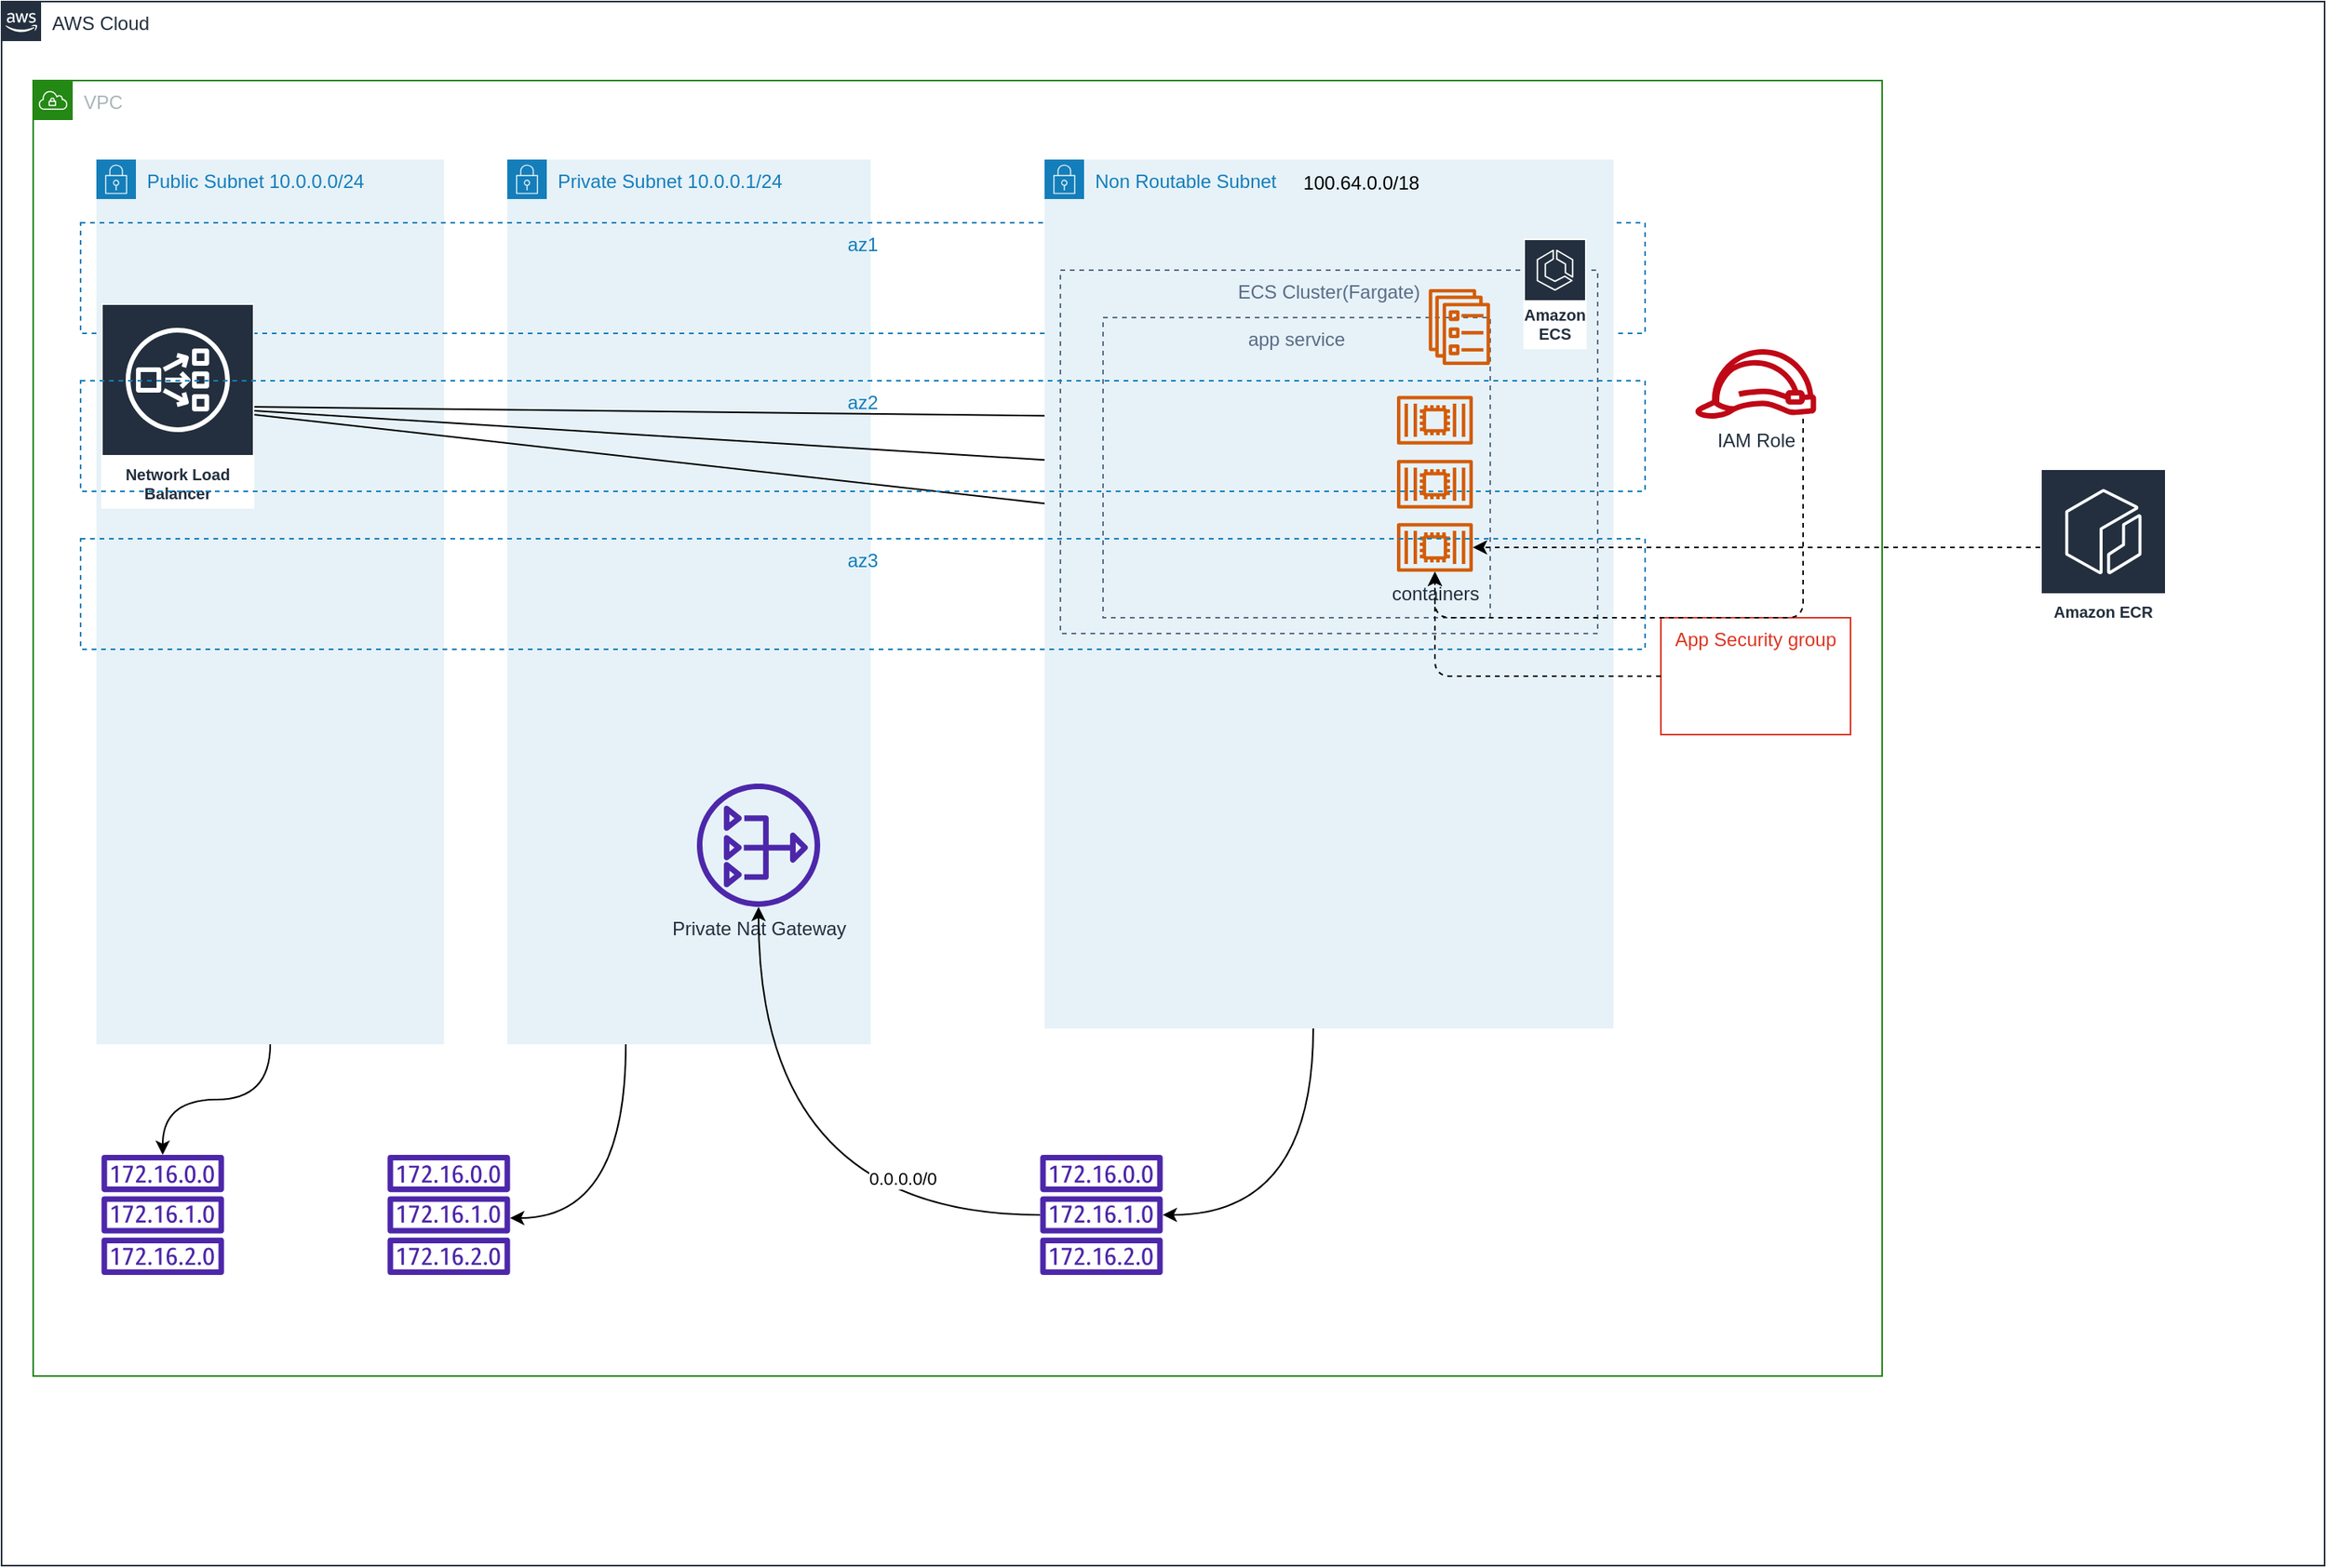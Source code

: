 <mxfile>
    <diagram id="cbeyTOQpanEurxAxidLx" name="Page-1">
        <mxGraphModel dx="1470" dy="956" grid="1" gridSize="10" guides="1" tooltips="1" connect="1" arrows="1" fold="1" page="1" pageScale="1" pageWidth="827" pageHeight="1169" math="0" shadow="0">
            <root>
                <mxCell id="0"/>
                <mxCell id="1" parent="0"/>
                <mxCell id="2" value="AWS Cloud" style="points=[[0,0],[0.25,0],[0.5,0],[0.75,0],[1,0],[1,0.25],[1,0.5],[1,0.75],[1,1],[0.75,1],[0.5,1],[0.25,1],[0,1],[0,0.75],[0,0.5],[0,0.25]];outlineConnect=0;gradientColor=none;html=1;whiteSpace=wrap;fontSize=12;fontStyle=0;container=1;pointerEvents=0;collapsible=0;recursiveResize=0;shape=mxgraph.aws4.group;grIcon=mxgraph.aws4.group_aws_cloud_alt;strokeColor=#232F3E;fillColor=none;verticalAlign=top;align=left;spacingLeft=30;fontColor=#232F3E;dashed=0;" parent="1" vertex="1">
                    <mxGeometry x="170" y="90" width="1470" height="990" as="geometry"/>
                </mxCell>
                <mxCell id="5" value="VPC" style="points=[[0,0],[0.25,0],[0.5,0],[0.75,0],[1,0],[1,0.25],[1,0.5],[1,0.75],[1,1],[0.75,1],[0.5,1],[0.25,1],[0,1],[0,0.75],[0,0.5],[0,0.25]];outlineConnect=0;gradientColor=none;html=1;whiteSpace=wrap;fontSize=12;fontStyle=0;container=1;pointerEvents=0;collapsible=0;recursiveResize=0;shape=mxgraph.aws4.group;grIcon=mxgraph.aws4.group_vpc;strokeColor=#248814;fillColor=none;verticalAlign=top;align=left;spacingLeft=30;fontColor=#AAB7B8;dashed=0;" parent="2" vertex="1">
                    <mxGeometry x="20" y="50" width="1170" height="820" as="geometry"/>
                </mxCell>
                <mxCell id="43" style="edgeStyle=orthogonalEdgeStyle;curved=1;html=1;" parent="5" source="34" target="42" edge="1">
                    <mxGeometry relative="1" as="geometry">
                        <Array as="points">
                            <mxPoint x="375" y="720"/>
                        </Array>
                    </mxGeometry>
                </mxCell>
                <mxCell id="34" value="Private Subnet 10.0.0.1/24" style="points=[[0,0],[0.25,0],[0.5,0],[0.75,0],[1,0],[1,0.25],[1,0.5],[1,0.75],[1,1],[0.75,1],[0.5,1],[0.25,1],[0,1],[0,0.75],[0,0.5],[0,0.25]];outlineConnect=0;gradientColor=none;html=1;whiteSpace=wrap;fontSize=12;fontStyle=0;container=1;pointerEvents=0;collapsible=0;recursiveResize=0;shape=mxgraph.aws4.group;grIcon=mxgraph.aws4.group_security_group;grStroke=0;strokeColor=#147EBA;fillColor=#E6F2F8;verticalAlign=top;align=left;spacingLeft=30;fontColor=#147EBA;dashed=0;" parent="5" vertex="1">
                    <mxGeometry x="300" y="50" width="230" height="560" as="geometry"/>
                </mxCell>
                <mxCell id="45" style="edgeStyle=orthogonalEdgeStyle;curved=1;html=1;" parent="5" source="6" target="44" edge="1">
                    <mxGeometry relative="1" as="geometry"/>
                </mxCell>
                <mxCell id="6" value="Public Subnet 10.0.0.0/24" style="points=[[0,0],[0.25,0],[0.5,0],[0.75,0],[1,0],[1,0.25],[1,0.5],[1,0.75],[1,1],[0.75,1],[0.5,1],[0.25,1],[0,1],[0,0.75],[0,0.5],[0,0.25]];outlineConnect=0;gradientColor=none;html=1;whiteSpace=wrap;fontSize=12;fontStyle=0;container=1;pointerEvents=0;collapsible=0;recursiveResize=0;shape=mxgraph.aws4.group;grIcon=mxgraph.aws4.group_security_group;grStroke=0;strokeColor=#147EBA;fillColor=#E6F2F8;verticalAlign=top;align=left;spacingLeft=30;fontColor=#147EBA;dashed=0;" parent="5" vertex="1">
                    <mxGeometry x="40" y="50" width="220" height="560" as="geometry"/>
                </mxCell>
                <mxCell id="8" value="az1" style="fillColor=none;strokeColor=#147EBA;dashed=1;verticalAlign=top;fontStyle=0;fontColor=#147EBA;" parent="5" vertex="1">
                    <mxGeometry x="30" y="90" width="990" height="70" as="geometry"/>
                </mxCell>
                <mxCell id="19" style="edgeStyle=none;html=1;" parent="5" source="15" target="12" edge="1">
                    <mxGeometry relative="1" as="geometry"/>
                </mxCell>
                <mxCell id="20" style="edgeStyle=none;html=1;" parent="5" source="15" target="13" edge="1">
                    <mxGeometry relative="1" as="geometry"/>
                </mxCell>
                <mxCell id="21" style="edgeStyle=none;html=1;" parent="5" source="15" target="14" edge="1">
                    <mxGeometry relative="1" as="geometry"/>
                </mxCell>
                <mxCell id="15" value="Network Load Balancer" style="sketch=0;outlineConnect=0;fontColor=#232F3E;gradientColor=none;strokeColor=#ffffff;fillColor=#232F3E;dashed=0;verticalLabelPosition=middle;verticalAlign=bottom;align=center;html=1;whiteSpace=wrap;fontSize=10;fontStyle=1;spacing=3;shape=mxgraph.aws4.productIcon;prIcon=mxgraph.aws4.network_load_balancer;" parent="5" vertex="1">
                    <mxGeometry x="43" y="141" width="97" height="130" as="geometry"/>
                </mxCell>
                <mxCell id="30" value="" style="group" parent="5" vertex="1" connectable="0">
                    <mxGeometry x="460" y="50" width="690" height="550" as="geometry"/>
                </mxCell>
                <mxCell id="32" value="" style="group" parent="30" vertex="1" connectable="0">
                    <mxGeometry x="180" width="360" height="550" as="geometry"/>
                </mxCell>
                <mxCell id="31" value="" style="group" parent="32" vertex="1" connectable="0">
                    <mxGeometry width="360" height="550" as="geometry"/>
                </mxCell>
                <mxCell id="7" value="Non Routable Subnet" style="points=[[0,0],[0.25,0],[0.5,0],[0.75,0],[1,0],[1,0.25],[1,0.5],[1,0.75],[1,1],[0.75,1],[0.5,1],[0.25,1],[0,1],[0,0.75],[0,0.5],[0,0.25]];outlineConnect=0;gradientColor=none;html=1;whiteSpace=wrap;fontSize=12;fontStyle=0;container=1;pointerEvents=0;collapsible=0;recursiveResize=0;shape=mxgraph.aws4.group;grIcon=mxgraph.aws4.group_security_group;grStroke=0;strokeColor=#147EBA;fillColor=#E6F2F8;verticalAlign=top;align=left;spacingLeft=30;fontColor=#147EBA;dashed=0;" parent="31" vertex="1">
                    <mxGeometry width="360" height="550" as="geometry"/>
                </mxCell>
                <mxCell id="10" value="app service" style="fillColor=none;strokeColor=#5A6C86;dashed=1;verticalAlign=top;fontStyle=0;fontColor=#5A6C86;" parent="31" vertex="1">
                    <mxGeometry x="37" y="100" width="245" height="190" as="geometry"/>
                </mxCell>
                <mxCell id="46" value="100.64.0.0/18" style="text;html=1;align=center;verticalAlign=middle;resizable=0;points=[];autosize=1;strokeColor=none;fillColor=none;" vertex="1" parent="31">
                    <mxGeometry x="150" width="100" height="30" as="geometry"/>
                </mxCell>
                <mxCell id="4" value="ECS Cluster(Fargate)" style="fillColor=none;strokeColor=#5A6C86;dashed=1;verticalAlign=top;fontStyle=0;fontColor=#5A6C86;" parent="32" vertex="1">
                    <mxGeometry x="10" y="70" width="340" height="230" as="geometry"/>
                </mxCell>
                <mxCell id="9" value="Amazon ECS" style="sketch=0;outlineConnect=0;fontColor=#232F3E;gradientColor=none;strokeColor=#ffffff;fillColor=#232F3E;dashed=0;verticalLabelPosition=middle;verticalAlign=bottom;align=center;html=1;whiteSpace=wrap;fontSize=10;fontStyle=1;spacing=3;shape=mxgraph.aws4.productIcon;prIcon=mxgraph.aws4.ecs;" parent="32" vertex="1">
                    <mxGeometry x="303" y="50" width="40" height="70" as="geometry"/>
                </mxCell>
                <mxCell id="11" value="" style="sketch=0;outlineConnect=0;fontColor=#232F3E;gradientColor=none;fillColor=#D45B07;strokeColor=none;dashed=0;verticalLabelPosition=bottom;verticalAlign=top;align=center;html=1;fontSize=12;fontStyle=0;aspect=fixed;pointerEvents=1;shape=mxgraph.aws4.ecs_service;" parent="30" vertex="1">
                    <mxGeometry x="423" y="82" width="39" height="48" as="geometry"/>
                </mxCell>
                <mxCell id="16" value="az2" style="fillColor=none;strokeColor=#147EBA;dashed=1;verticalAlign=top;fontStyle=0;fontColor=#147EBA;" parent="30" vertex="1">
                    <mxGeometry x="-430" y="140" width="990" height="70" as="geometry"/>
                </mxCell>
                <mxCell id="26" value="App Security group" style="fillColor=none;strokeColor=#DD3522;verticalAlign=top;fontStyle=0;fontColor=#DD3522;" parent="30" vertex="1">
                    <mxGeometry x="570" y="290" width="120" height="74" as="geometry"/>
                </mxCell>
                <mxCell id="28" value="IAM Role" style="sketch=0;outlineConnect=0;fontColor=#232F3E;gradientColor=none;fillColor=#BF0816;strokeColor=none;dashed=0;verticalLabelPosition=bottom;verticalAlign=top;align=center;html=1;fontSize=12;fontStyle=0;aspect=fixed;pointerEvents=1;shape=mxgraph.aws4.role;" parent="30" vertex="1">
                    <mxGeometry x="591" y="120" width="78" height="44" as="geometry"/>
                </mxCell>
                <mxCell id="27" style="edgeStyle=orthogonalEdgeStyle;html=1;dashed=1;" parent="30" source="26" target="14" edge="1">
                    <mxGeometry relative="1" as="geometry"/>
                </mxCell>
                <mxCell id="29" style="edgeStyle=orthogonalEdgeStyle;html=1;dashed=1;" parent="30" source="28" target="14" edge="1">
                    <mxGeometry relative="1" as="geometry">
                        <Array as="points">
                            <mxPoint x="660" y="290"/>
                        </Array>
                    </mxGeometry>
                </mxCell>
                <mxCell id="33" value="" style="group" parent="30" vertex="1" connectable="0">
                    <mxGeometry x="403" y="149.5" width="48" height="111.5" as="geometry"/>
                </mxCell>
                <mxCell id="13" value="" style="sketch=0;outlineConnect=0;fontColor=#232F3E;gradientColor=none;fillColor=#D45B07;strokeColor=none;dashed=0;verticalLabelPosition=bottom;verticalAlign=top;align=center;html=1;fontSize=12;fontStyle=0;aspect=fixed;pointerEvents=1;shape=mxgraph.aws4.container_2;" parent="33" vertex="1">
                    <mxGeometry y="40.5" width="48" height="31" as="geometry"/>
                </mxCell>
                <mxCell id="14" value="containers" style="sketch=0;outlineConnect=0;fontColor=#232F3E;gradientColor=none;fillColor=#D45B07;strokeColor=none;dashed=0;verticalLabelPosition=bottom;verticalAlign=top;align=center;html=1;fontSize=12;fontStyle=0;aspect=fixed;pointerEvents=1;shape=mxgraph.aws4.container_2;" parent="33" vertex="1">
                    <mxGeometry y="80.5" width="48" height="31" as="geometry"/>
                </mxCell>
                <mxCell id="12" value="" style="sketch=0;outlineConnect=0;fontColor=#232F3E;gradientColor=none;fillColor=#D45B07;strokeColor=none;dashed=0;verticalLabelPosition=bottom;verticalAlign=top;align=center;html=1;fontSize=12;fontStyle=0;aspect=fixed;pointerEvents=1;shape=mxgraph.aws4.container_2;" parent="33" vertex="1">
                    <mxGeometry width="48" height="31" as="geometry"/>
                </mxCell>
                <mxCell id="37" value="Private Nat Gateway" style="sketch=0;outlineConnect=0;fontColor=#232F3E;gradientColor=none;fillColor=#4D27AA;strokeColor=none;dashed=0;verticalLabelPosition=bottom;verticalAlign=top;align=center;html=1;fontSize=12;fontStyle=0;aspect=fixed;pointerEvents=1;shape=mxgraph.aws4.nat_gateway;" parent="30" vertex="1">
                    <mxGeometry x="-40" y="395" width="78" height="78" as="geometry"/>
                </mxCell>
                <mxCell id="36" value="az3" style="fillColor=none;strokeColor=#147EBA;dashed=1;verticalAlign=top;fontStyle=0;fontColor=#147EBA;" parent="5" vertex="1">
                    <mxGeometry x="30" y="290" width="990" height="70" as="geometry"/>
                </mxCell>
                <mxCell id="40" style="edgeStyle=orthogonalEdgeStyle;curved=1;html=1;" parent="5" source="38" target="37" edge="1">
                    <mxGeometry relative="1" as="geometry"/>
                </mxCell>
                <mxCell id="41" value="0.0.0.0/0" style="edgeLabel;html=1;align=center;verticalAlign=middle;resizable=0;points=[];" parent="40" vertex="1" connectable="0">
                    <mxGeometry x="-0.533" y="-23" relative="1" as="geometry">
                        <mxPoint as="offset"/>
                    </mxGeometry>
                </mxCell>
                <mxCell id="38" value="" style="sketch=0;outlineConnect=0;fontColor=#232F3E;gradientColor=none;fillColor=#4D27AA;strokeColor=none;dashed=0;verticalLabelPosition=bottom;verticalAlign=top;align=center;html=1;fontSize=12;fontStyle=0;aspect=fixed;pointerEvents=1;shape=mxgraph.aws4.route_table;" parent="5" vertex="1">
                    <mxGeometry x="637" y="680" width="78" height="76" as="geometry"/>
                </mxCell>
                <mxCell id="39" value="" style="endArrow=classic;html=1;edgeStyle=orthogonalEdgeStyle;curved=1;" parent="5" target="38" edge="1">
                    <mxGeometry width="50" height="50" relative="1" as="geometry">
                        <mxPoint x="810" y="600" as="sourcePoint"/>
                        <mxPoint x="890" y="650" as="targetPoint"/>
                        <Array as="points">
                            <mxPoint x="810" y="718"/>
                        </Array>
                    </mxGeometry>
                </mxCell>
                <mxCell id="42" value="" style="sketch=0;outlineConnect=0;fontColor=#232F3E;gradientColor=none;fillColor=#4D27AA;strokeColor=none;dashed=0;verticalLabelPosition=bottom;verticalAlign=top;align=center;html=1;fontSize=12;fontStyle=0;aspect=fixed;pointerEvents=1;shape=mxgraph.aws4.route_table;" parent="5" vertex="1">
                    <mxGeometry x="224" y="680" width="78" height="76" as="geometry"/>
                </mxCell>
                <mxCell id="44" value="" style="sketch=0;outlineConnect=0;fontColor=#232F3E;gradientColor=none;fillColor=#4D27AA;strokeColor=none;dashed=0;verticalLabelPosition=bottom;verticalAlign=top;align=center;html=1;fontSize=12;fontStyle=0;aspect=fixed;pointerEvents=1;shape=mxgraph.aws4.route_table;" parent="5" vertex="1">
                    <mxGeometry x="43" y="680" width="78" height="76" as="geometry"/>
                </mxCell>
                <mxCell id="25" style="edgeStyle=orthogonalEdgeStyle;html=1;dashed=1;" parent="2" source="22" target="14" edge="1">
                    <mxGeometry relative="1" as="geometry"/>
                </mxCell>
                <mxCell id="22" value="Amazon ECR" style="sketch=0;outlineConnect=0;fontColor=#232F3E;gradientColor=none;strokeColor=#ffffff;fillColor=#232F3E;dashed=0;verticalLabelPosition=middle;verticalAlign=bottom;align=center;html=1;whiteSpace=wrap;fontSize=10;fontStyle=1;spacing=3;shape=mxgraph.aws4.productIcon;prIcon=mxgraph.aws4.ecr;" parent="2" vertex="1">
                    <mxGeometry x="1290" y="295.5" width="80" height="100" as="geometry"/>
                </mxCell>
            </root>
        </mxGraphModel>
    </diagram>
</mxfile>